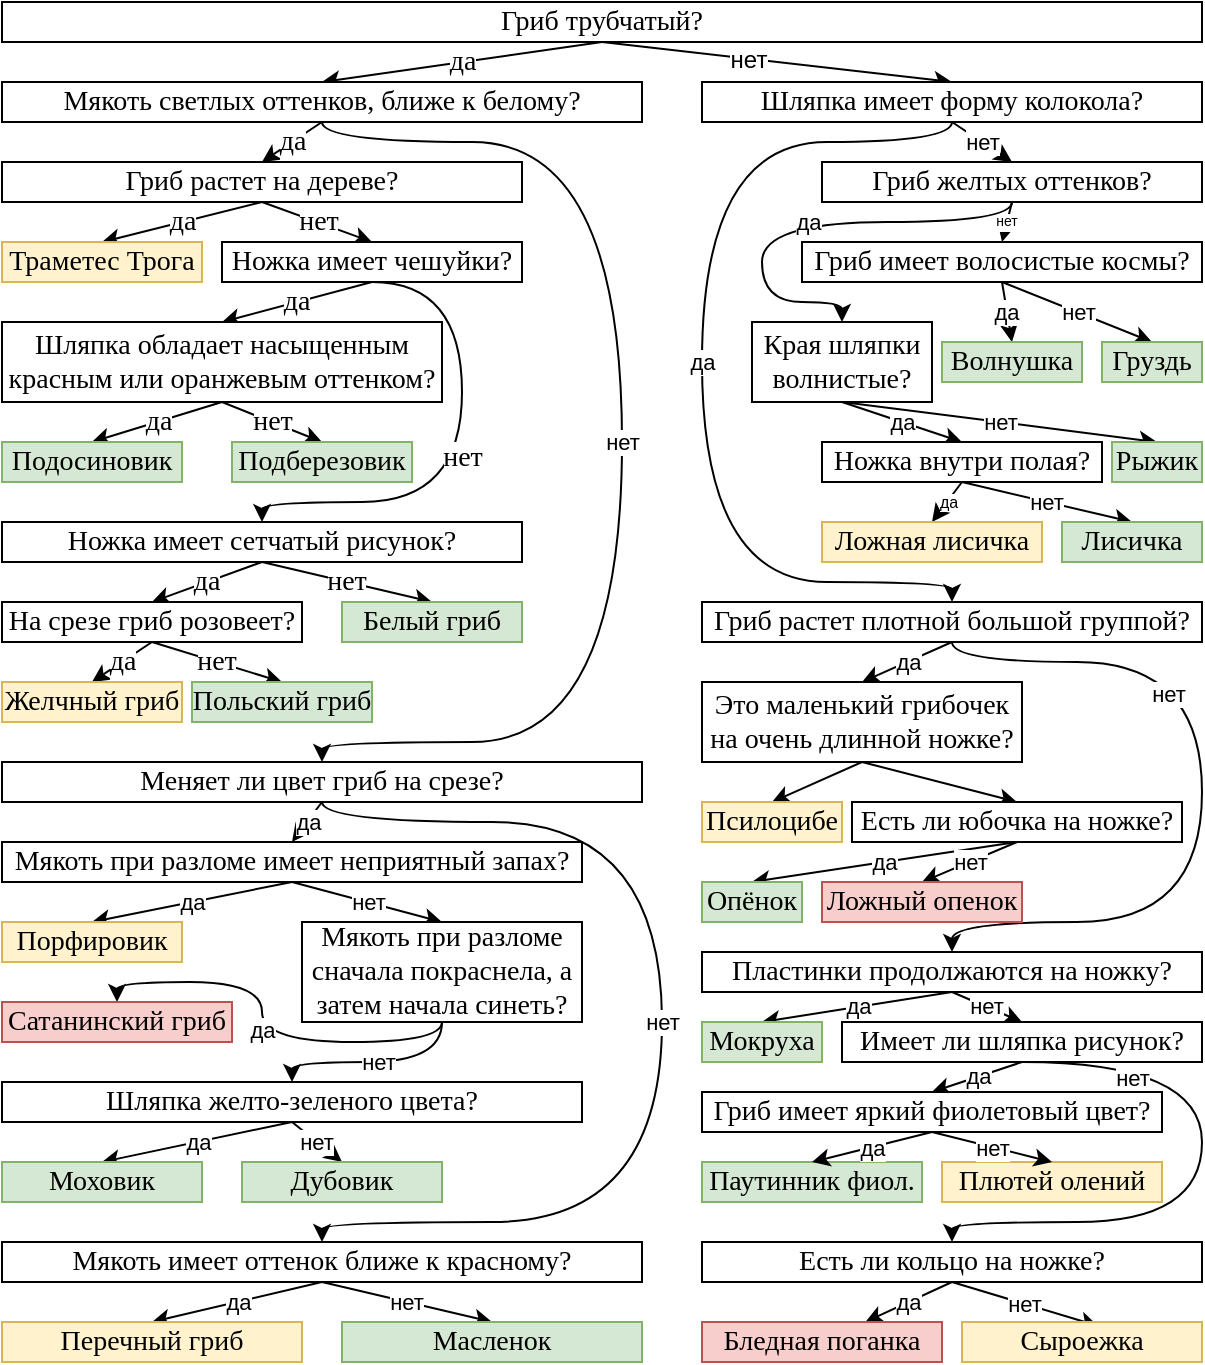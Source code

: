 <mxfile version="12.1.1" type="device" pages="1"><diagram id="G4x1UcAG6keyS2hdMSaI" name="Page-1"><mxGraphModel dx="1408" dy="730" grid="1" gridSize="10" guides="1" tooltips="1" connect="1" arrows="1" fold="1" page="1" pageScale="1" pageWidth="827" pageHeight="1169" math="0" shadow="0"><root><mxCell id="0"/><mxCell id="1" parent="0"/><mxCell id="ZYrffho8BChBx3BBaAOs-11" value="да" style="edgeStyle=none;rounded=0;orthogonalLoop=1;jettySize=auto;html=1;exitX=0.5;exitY=1;exitDx=0;exitDy=0;entryX=0.5;entryY=0;entryDx=0;entryDy=0;fontFamily=Times New Roman;fontSize=14;fontColor=#000000;" parent="1" source="ZYrffho8BChBx3BBaAOs-1" target="ZYrffho8BChBx3BBaAOs-2" edge="1"><mxGeometry relative="1" as="geometry"/></mxCell><mxCell id="ZYrffho8BChBx3BBaAOs-12" style="edgeStyle=none;rounded=0;orthogonalLoop=1;jettySize=auto;html=1;exitX=0.5;exitY=1;exitDx=0;exitDy=0;entryX=0.5;entryY=0;entryDx=0;entryDy=0;fontFamily=Times New Roman;fontSize=14;fontColor=#000000;" parent="1" source="ZYrffho8BChBx3BBaAOs-1" target="ZYrffho8BChBx3BBaAOs-3" edge="1"><mxGeometry relative="1" as="geometry"/></mxCell><mxCell id="ucOvCQyXo1sMs5mzGy1D-95" value="нет" style="text;html=1;resizable=0;points=[];align=center;verticalAlign=middle;labelBackgroundColor=#ffffff;" vertex="1" connectable="0" parent="ZYrffho8BChBx3BBaAOs-12"><mxGeometry x="-0.166" relative="1" as="geometry"><mxPoint as="offset"/></mxGeometry></mxCell><mxCell id="ZYrffho8BChBx3BBaAOs-1" value="Гриб трубчатый?" style="rounded=0;whiteSpace=wrap;html=1;fontFamily=Times New Roman;fontSize=14;fontStyle=0;verticalAlign=middle;align=center;fontColor=#000000;" parent="1" vertex="1"><mxGeometry width="600" height="20" as="geometry"/></mxCell><mxCell id="ZYrffho8BChBx3BBaAOs-13" value="да" style="edgeStyle=none;rounded=0;orthogonalLoop=1;jettySize=auto;html=1;exitX=0.5;exitY=1;exitDx=0;exitDy=0;entryX=0.5;entryY=0;entryDx=0;entryDy=0;fontFamily=Times New Roman;fontSize=14;fontColor=#000000;" parent="1" source="ZYrffho8BChBx3BBaAOs-2" target="ZYrffho8BChBx3BBaAOs-4" edge="1"><mxGeometry relative="1" as="geometry"/></mxCell><mxCell id="ucOvCQyXo1sMs5mzGy1D-2" value="нет" style="edgeStyle=orthogonalEdgeStyle;rounded=0;orthogonalLoop=1;jettySize=auto;html=1;exitX=0.5;exitY=1;exitDx=0;exitDy=0;entryX=0.5;entryY=0;entryDx=0;entryDy=0;curved=1;" edge="1" parent="1" source="ZYrffho8BChBx3BBaAOs-2" target="ucOvCQyXo1sMs5mzGy1D-1"><mxGeometry relative="1" as="geometry"><Array as="points"><mxPoint x="160" y="70"/><mxPoint x="310" y="70"/><mxPoint x="310" y="370"/><mxPoint x="160" y="370"/></Array></mxGeometry></mxCell><mxCell id="ZYrffho8BChBx3BBaAOs-2" value="Мякоть светлых оттенков, ближе к белому?" style="rounded=0;whiteSpace=wrap;html=1;fontFamily=Times New Roman;fontSize=14;fontStyle=0;verticalAlign=middle;align=center;fontColor=#000000;" parent="1" vertex="1"><mxGeometry y="40" width="320" height="20" as="geometry"/></mxCell><mxCell id="ucOvCQyXo1sMs5mzGy1D-34" value="нет" style="edgeStyle=none;rounded=0;orthogonalLoop=1;jettySize=auto;html=1;exitX=0.5;exitY=1;exitDx=0;exitDy=0;entryX=0.5;entryY=0;entryDx=0;entryDy=0;" edge="1" parent="1" source="ZYrffho8BChBx3BBaAOs-3" target="ucOvCQyXo1sMs5mzGy1D-28"><mxGeometry relative="1" as="geometry"/></mxCell><mxCell id="ucOvCQyXo1sMs5mzGy1D-47" value="да" style="edgeStyle=orthogonalEdgeStyle;rounded=0;orthogonalLoop=1;jettySize=auto;html=1;exitX=0.5;exitY=1;exitDx=0;exitDy=0;curved=1;entryX=0.5;entryY=0;entryDx=0;entryDy=0;" edge="1" parent="1" source="ZYrffho8BChBx3BBaAOs-3" target="ucOvCQyXo1sMs5mzGy1D-46"><mxGeometry relative="1" as="geometry"><Array as="points"><mxPoint x="475" y="70"/><mxPoint x="350" y="70"/><mxPoint x="350" y="290"/><mxPoint x="475" y="290"/></Array></mxGeometry></mxCell><mxCell id="ZYrffho8BChBx3BBaAOs-3" value="Шляпка имеет форму колокола?" style="rounded=0;whiteSpace=wrap;html=1;fontFamily=Times New Roman;fontSize=14;fontStyle=0;verticalAlign=middle;align=center;fontColor=#000000;" parent="1" vertex="1"><mxGeometry x="350" y="40" width="250" height="20" as="geometry"/></mxCell><mxCell id="ZYrffho8BChBx3BBaAOs-14" value="да" style="edgeStyle=none;rounded=0;orthogonalLoop=1;jettySize=auto;html=1;exitX=0.5;exitY=1;exitDx=0;exitDy=0;entryX=0.5;entryY=0;entryDx=0;entryDy=0;fontFamily=Times New Roman;fontSize=14;fontColor=#000000;" parent="1" source="ZYrffho8BChBx3BBaAOs-4" target="ZYrffho8BChBx3BBaAOs-6" edge="1"><mxGeometry relative="1" as="geometry"/></mxCell><mxCell id="ZYrffho8BChBx3BBaAOs-15" value="нет" style="edgeStyle=none;rounded=0;orthogonalLoop=1;jettySize=auto;html=1;exitX=0.5;exitY=1;exitDx=0;exitDy=0;entryX=0.5;entryY=0;entryDx=0;entryDy=0;fontFamily=Times New Roman;fontSize=14;fontColor=#000000;" parent="1" source="ZYrffho8BChBx3BBaAOs-4" target="ZYrffho8BChBx3BBaAOs-8" edge="1"><mxGeometry relative="1" as="geometry"/></mxCell><mxCell id="ZYrffho8BChBx3BBaAOs-4" value="&lt;font style=&quot;font-size: 14px;&quot;&gt;&lt;span style=&quot;font-size: 14px;&quot;&gt;Гриб растет на дереве?&lt;/span&gt;&lt;/font&gt;" style="rounded=0;whiteSpace=wrap;html=1;fontFamily=Times New Roman;fontSize=14;fontStyle=0;verticalAlign=middle;align=center;fontColor=#000000;" parent="1" vertex="1"><mxGeometry y="80" width="260" height="20" as="geometry"/></mxCell><mxCell id="ZYrffho8BChBx3BBaAOs-6" value="&lt;span style=&quot;white-space: nowrap; font-size: 14px;&quot;&gt;Траметес Трога&lt;/span&gt;" style="rounded=0;whiteSpace=wrap;html=1;fontFamily=Times New Roman;fontSize=14;fontStyle=0;verticalAlign=middle;align=center;fillColor=#fff2cc;strokeColor=#d6b656;" parent="1" vertex="1"><mxGeometry y="120" width="100" height="20" as="geometry"/></mxCell><mxCell id="ZYrffho8BChBx3BBaAOs-17" value="да" style="edgeStyle=none;rounded=0;orthogonalLoop=1;jettySize=auto;html=1;exitX=0.5;exitY=1;exitDx=0;exitDy=0;entryX=0.5;entryY=0;entryDx=0;entryDy=0;fontFamily=Times New Roman;fontSize=14;fontColor=#000000;" parent="1" source="ZYrffho8BChBx3BBaAOs-8" target="ZYrffho8BChBx3BBaAOs-16" edge="1"><mxGeometry relative="1" as="geometry"/></mxCell><mxCell id="ZYrffho8BChBx3BBaAOs-24" value="нет" style="edgeStyle=orthogonalEdgeStyle;rounded=0;orthogonalLoop=1;jettySize=auto;html=1;entryX=0.5;entryY=0;entryDx=0;entryDy=0;fontFamily=Times New Roman;fontSize=14;fontColor=#000000;curved=1;" parent="1" target="ZYrffho8BChBx3BBaAOs-23" edge="1"><mxGeometry relative="1" as="geometry"><mxPoint x="185" y="140" as="sourcePoint"/><Array as="points"><mxPoint x="230" y="140"/><mxPoint x="230" y="250"/><mxPoint x="130" y="250"/></Array></mxGeometry></mxCell><mxCell id="ZYrffho8BChBx3BBaAOs-8" value="Ножка имеет чешуйки?" style="rounded=0;whiteSpace=wrap;html=1;fontFamily=Times New Roman;fontSize=14;fontStyle=0;verticalAlign=middle;align=center;fontColor=#000000;" parent="1" vertex="1"><mxGeometry x="110" y="120" width="150" height="20" as="geometry"/></mxCell><mxCell id="ZYrffho8BChBx3BBaAOs-20" value="да" style="edgeStyle=none;rounded=0;orthogonalLoop=1;jettySize=auto;html=1;exitX=0.5;exitY=1;exitDx=0;exitDy=0;entryX=0.5;entryY=0;entryDx=0;entryDy=0;fontFamily=Times New Roman;fontSize=14;fontColor=#000000;" parent="1" source="ZYrffho8BChBx3BBaAOs-16" target="ZYrffho8BChBx3BBaAOs-18" edge="1"><mxGeometry relative="1" as="geometry"/></mxCell><mxCell id="ZYrffho8BChBx3BBaAOs-21" value="нет" style="edgeStyle=none;rounded=0;orthogonalLoop=1;jettySize=auto;html=1;exitX=0.5;exitY=1;exitDx=0;exitDy=0;entryX=0.5;entryY=0;entryDx=0;entryDy=0;fontFamily=Times New Roman;fontSize=14;fontColor=#000000;" parent="1" source="ZYrffho8BChBx3BBaAOs-16" target="ZYrffho8BChBx3BBaAOs-19" edge="1"><mxGeometry relative="1" as="geometry"/></mxCell><mxCell id="ZYrffho8BChBx3BBaAOs-16" value="Шляпка обладает насыщенным красным или оранжевым оттенком?" style="rounded=0;whiteSpace=wrap;html=1;fontFamily=Times New Roman;fontSize=14;fontStyle=0;verticalAlign=middle;align=center;fontColor=#000000;" parent="1" vertex="1"><mxGeometry y="160" width="220" height="40" as="geometry"/></mxCell><mxCell id="ZYrffho8BChBx3BBaAOs-18" value="&lt;span style=&quot;white-space: nowrap ; font-size: 14px&quot;&gt;Подосиновик&lt;/span&gt;" style="rounded=0;whiteSpace=wrap;html=1;fontFamily=Times New Roman;fontSize=14;fontStyle=0;verticalAlign=middle;align=center;fillColor=#d5e8d4;strokeColor=#82b366;" parent="1" vertex="1"><mxGeometry y="220" width="90" height="20" as="geometry"/></mxCell><mxCell id="ZYrffho8BChBx3BBaAOs-19" value="&lt;span style=&quot;white-space: nowrap ; font-size: 14px&quot;&gt;Подберезовик&lt;/span&gt;" style="rounded=0;whiteSpace=wrap;html=1;fontFamily=Times New Roman;fontSize=14;fontStyle=0;verticalAlign=middle;align=center;fillColor=#d5e8d4;strokeColor=#82b366;" parent="1" vertex="1"><mxGeometry x="115" y="220" width="90" height="20" as="geometry"/></mxCell><mxCell id="ZYrffho8BChBx3BBaAOs-31" value="нет" style="edgeStyle=none;rounded=0;orthogonalLoop=1;jettySize=auto;html=1;exitX=0.5;exitY=1;exitDx=0;exitDy=0;entryX=0.5;entryY=0;entryDx=0;entryDy=0;fontFamily=Times New Roman;fontSize=14;fontColor=#000000;" parent="1" source="ZYrffho8BChBx3BBaAOs-23" target="ZYrffho8BChBx3BBaAOs-30" edge="1"><mxGeometry relative="1" as="geometry"/></mxCell><mxCell id="ZYrffho8BChBx3BBaAOs-32" value="да" style="edgeStyle=none;rounded=0;orthogonalLoop=1;jettySize=auto;html=1;exitX=0.5;exitY=1;exitDx=0;exitDy=0;entryX=0.5;entryY=0;entryDx=0;entryDy=0;fontFamily=Times New Roman;fontSize=14;fontColor=#000000;" parent="1" source="ZYrffho8BChBx3BBaAOs-23" target="ZYrffho8BChBx3BBaAOs-25" edge="1"><mxGeometry relative="1" as="geometry"/></mxCell><mxCell id="ZYrffho8BChBx3BBaAOs-23" value="Ножка имеет сетчатый рисунок?" style="rounded=0;whiteSpace=wrap;html=1;fontFamily=Times New Roman;fontSize=14;fontStyle=0;verticalAlign=middle;align=center;fontColor=#000000;" parent="1" vertex="1"><mxGeometry y="260" width="260" height="20" as="geometry"/></mxCell><mxCell id="ZYrffho8BChBx3BBaAOs-28" value="да" style="rounded=0;orthogonalLoop=1;jettySize=auto;html=1;exitX=0.5;exitY=1;exitDx=0;exitDy=0;entryX=0.5;entryY=0;entryDx=0;entryDy=0;fontFamily=Times New Roman;fontSize=14;fontColor=#000000;" parent="1" source="ZYrffho8BChBx3BBaAOs-25" target="ZYrffho8BChBx3BBaAOs-26" edge="1"><mxGeometry relative="1" as="geometry"/></mxCell><mxCell id="ZYrffho8BChBx3BBaAOs-29" value="нет" style="edgeStyle=none;rounded=0;orthogonalLoop=1;jettySize=auto;html=1;exitX=0.5;exitY=1;exitDx=0;exitDy=0;entryX=0.5;entryY=0;entryDx=0;entryDy=0;fontFamily=Times New Roman;fontSize=14;fontColor=#000000;" parent="1" source="ZYrffho8BChBx3BBaAOs-25" target="ZYrffho8BChBx3BBaAOs-27" edge="1"><mxGeometry relative="1" as="geometry"/></mxCell><mxCell id="ZYrffho8BChBx3BBaAOs-25" value="На срезе гриб розовеет?" style="rounded=0;whiteSpace=wrap;html=1;fontFamily=Times New Roman;fontSize=14;fontStyle=0;verticalAlign=middle;align=center;fontColor=#000000;" parent="1" vertex="1"><mxGeometry y="300" width="150" height="20" as="geometry"/></mxCell><mxCell id="ZYrffho8BChBx3BBaAOs-26" value="&lt;div&gt;&lt;span style=&quot;white-space: nowrap&quot;&gt;Желчный гриб&lt;/span&gt;&lt;/div&gt;" style="rounded=0;whiteSpace=wrap;html=1;fontFamily=Times New Roman;fontSize=14;fontStyle=0;verticalAlign=middle;align=center;fillColor=#fff2cc;strokeColor=#d6b656;" parent="1" vertex="1"><mxGeometry y="340" width="90" height="20" as="geometry"/></mxCell><mxCell id="ZYrffho8BChBx3BBaAOs-27" value="&lt;div&gt;&lt;span style=&quot;white-space: nowrap&quot;&gt;Польский гриб&lt;/span&gt;&lt;/div&gt;" style="rounded=0;whiteSpace=wrap;html=1;fontFamily=Times New Roman;fontSize=14;fontStyle=0;verticalAlign=middle;align=center;fillColor=#d5e8d4;strokeColor=#82b366;" parent="1" vertex="1"><mxGeometry x="95" y="340" width="90" height="20" as="geometry"/></mxCell><mxCell id="ZYrffho8BChBx3BBaAOs-30" value="&lt;div&gt;&lt;span style=&quot;white-space: nowrap&quot;&gt;Белый гриб&lt;/span&gt;&lt;/div&gt;" style="rounded=0;whiteSpace=wrap;html=1;fontFamily=Times New Roman;fontSize=14;fontStyle=0;verticalAlign=middle;align=center;fillColor=#d5e8d4;strokeColor=#82b366;" parent="1" vertex="1"><mxGeometry x="170" y="300" width="90" height="20" as="geometry"/></mxCell><mxCell id="ucOvCQyXo1sMs5mzGy1D-6" value="да" style="rounded=0;orthogonalLoop=1;jettySize=auto;html=1;exitX=0.5;exitY=1;exitDx=0;exitDy=0;entryX=0.5;entryY=0;entryDx=0;entryDy=0;" edge="1" parent="1" source="ucOvCQyXo1sMs5mzGy1D-1" target="ucOvCQyXo1sMs5mzGy1D-5"><mxGeometry relative="1" as="geometry"/></mxCell><mxCell id="ucOvCQyXo1sMs5mzGy1D-23" value="нет" style="edgeStyle=orthogonalEdgeStyle;rounded=0;orthogonalLoop=1;jettySize=auto;html=1;exitX=0.5;exitY=1;exitDx=0;exitDy=0;entryX=0.5;entryY=0;entryDx=0;entryDy=0;curved=1;" edge="1" parent="1" source="ucOvCQyXo1sMs5mzGy1D-1" target="ucOvCQyXo1sMs5mzGy1D-22"><mxGeometry relative="1" as="geometry"><Array as="points"><mxPoint x="160" y="410"/><mxPoint x="330" y="410"/><mxPoint x="330" y="610"/><mxPoint x="160" y="610"/></Array></mxGeometry></mxCell><mxCell id="ucOvCQyXo1sMs5mzGy1D-1" value="Меняет ли цвет гриб на срезе?" style="rounded=0;whiteSpace=wrap;html=1;fontFamily=Times New Roman;fontSize=14;fontStyle=0;verticalAlign=middle;align=center;fontColor=#000000;" vertex="1" parent="1"><mxGeometry y="380" width="320" height="20" as="geometry"/></mxCell><mxCell id="ucOvCQyXo1sMs5mzGy1D-8" value="да" style="edgeStyle=none;rounded=0;orthogonalLoop=1;jettySize=auto;html=1;exitX=0.5;exitY=1;exitDx=0;exitDy=0;entryX=0.5;entryY=0;entryDx=0;entryDy=0;" edge="1" parent="1" source="ucOvCQyXo1sMs5mzGy1D-5" target="ucOvCQyXo1sMs5mzGy1D-7"><mxGeometry relative="1" as="geometry"/></mxCell><mxCell id="ucOvCQyXo1sMs5mzGy1D-11" value="нет" style="edgeStyle=none;rounded=0;orthogonalLoop=1;jettySize=auto;html=1;exitX=0.5;exitY=1;exitDx=0;exitDy=0;entryX=0.5;entryY=0;entryDx=0;entryDy=0;" edge="1" parent="1" source="ucOvCQyXo1sMs5mzGy1D-5" target="ucOvCQyXo1sMs5mzGy1D-9"><mxGeometry relative="1" as="geometry"/></mxCell><mxCell id="ucOvCQyXo1sMs5mzGy1D-5" value="Мякоть при разломе имеет неприятный запах?" style="rounded=0;whiteSpace=wrap;html=1;fontFamily=Times New Roman;fontSize=14;fontStyle=0;verticalAlign=middle;align=center;fontColor=#000000;" vertex="1" parent="1"><mxGeometry y="420" width="290" height="20" as="geometry"/></mxCell><mxCell id="ucOvCQyXo1sMs5mzGy1D-7" value="&lt;span style=&quot;white-space: nowrap ; font-size: 14px&quot;&gt;Порфировик&lt;/span&gt;" style="rounded=0;whiteSpace=wrap;html=1;fontFamily=Times New Roman;fontSize=14;fontStyle=0;verticalAlign=middle;align=center;fillColor=#fff2cc;strokeColor=#d6b656;" vertex="1" parent="1"><mxGeometry y="460" width="90" height="20" as="geometry"/></mxCell><mxCell id="ucOvCQyXo1sMs5mzGy1D-14" value="да" style="edgeStyle=orthogonalEdgeStyle;curved=1;rounded=0;orthogonalLoop=1;jettySize=auto;html=1;exitX=0.5;exitY=1;exitDx=0;exitDy=0;entryX=0.5;entryY=0;entryDx=0;entryDy=0;" edge="1" parent="1" source="ucOvCQyXo1sMs5mzGy1D-9" target="ucOvCQyXo1sMs5mzGy1D-10"><mxGeometry relative="1" as="geometry"><Array as="points"><mxPoint x="220" y="520"/><mxPoint x="130" y="520"/><mxPoint x="130" y="490"/><mxPoint x="58" y="490"/></Array></mxGeometry></mxCell><mxCell id="ucOvCQyXo1sMs5mzGy1D-16" value="нет" style="rounded=0;orthogonalLoop=1;jettySize=auto;html=1;exitX=0.5;exitY=1;exitDx=0;exitDy=0;entryX=0.5;entryY=0;entryDx=0;entryDy=0;edgeStyle=orthogonalEdgeStyle;curved=1;" edge="1" parent="1" source="ucOvCQyXo1sMs5mzGy1D-9" target="ucOvCQyXo1sMs5mzGy1D-15"><mxGeometry relative="1" as="geometry"><Array as="points"><mxPoint x="220" y="530"/><mxPoint x="145" y="530"/></Array></mxGeometry></mxCell><mxCell id="ucOvCQyXo1sMs5mzGy1D-9" value="Мякоть при разломе сначала покраснела, а затем начала синеть?" style="rounded=0;whiteSpace=wrap;html=1;fontFamily=Times New Roman;fontSize=14;fontStyle=0;verticalAlign=middle;align=center;fontColor=#000000;" vertex="1" parent="1"><mxGeometry x="150" y="460" width="140" height="50" as="geometry"/></mxCell><mxCell id="ucOvCQyXo1sMs5mzGy1D-10" value="&lt;span style=&quot;white-space: nowrap ; font-size: 14px&quot;&gt;Сатанинский гриб&lt;/span&gt;" style="rounded=0;whiteSpace=wrap;html=1;fontFamily=Times New Roman;fontSize=14;fontStyle=0;verticalAlign=middle;align=center;fillColor=#f8cecc;strokeColor=#b85450;" vertex="1" parent="1"><mxGeometry y="500" width="115" height="20" as="geometry"/></mxCell><mxCell id="ucOvCQyXo1sMs5mzGy1D-20" value="да" style="rounded=0;orthogonalLoop=1;jettySize=auto;html=1;exitX=0.5;exitY=1;exitDx=0;exitDy=0;entryX=0.5;entryY=0;entryDx=0;entryDy=0;" edge="1" parent="1" source="ucOvCQyXo1sMs5mzGy1D-15" target="ucOvCQyXo1sMs5mzGy1D-17"><mxGeometry relative="1" as="geometry"/></mxCell><mxCell id="ucOvCQyXo1sMs5mzGy1D-21" value="нет" style="edgeStyle=none;rounded=0;orthogonalLoop=1;jettySize=auto;html=1;exitX=0.5;exitY=1;exitDx=0;exitDy=0;entryX=0.5;entryY=0;entryDx=0;entryDy=0;" edge="1" parent="1" source="ucOvCQyXo1sMs5mzGy1D-15" target="ucOvCQyXo1sMs5mzGy1D-18"><mxGeometry relative="1" as="geometry"/></mxCell><mxCell id="ucOvCQyXo1sMs5mzGy1D-15" value="Шляпка желто-зеленого цвета?" style="rounded=0;whiteSpace=wrap;html=1;fontFamily=Times New Roman;fontSize=14;fontStyle=0;verticalAlign=middle;align=center;fontColor=#000000;" vertex="1" parent="1"><mxGeometry y="540" width="290" height="20" as="geometry"/></mxCell><mxCell id="ucOvCQyXo1sMs5mzGy1D-17" value="&lt;span style=&quot;white-space: nowrap ; font-size: 14px&quot;&gt;Моховик&lt;/span&gt;" style="rounded=0;whiteSpace=wrap;html=1;fontFamily=Times New Roman;fontSize=14;fontStyle=0;verticalAlign=middle;align=center;fillColor=#d5e8d4;strokeColor=#82b366;" vertex="1" parent="1"><mxGeometry y="580" width="100" height="20" as="geometry"/></mxCell><mxCell id="ucOvCQyXo1sMs5mzGy1D-18" value="&lt;span style=&quot;white-space: nowrap ; font-size: 14px&quot;&gt;Дубовик&lt;/span&gt;" style="rounded=0;whiteSpace=wrap;html=1;fontFamily=Times New Roman;fontSize=14;fontStyle=0;verticalAlign=middle;align=center;fillColor=#d5e8d4;strokeColor=#82b366;" vertex="1" parent="1"><mxGeometry x="120" y="580" width="100" height="20" as="geometry"/></mxCell><mxCell id="ucOvCQyXo1sMs5mzGy1D-26" value="да" style="rounded=0;orthogonalLoop=1;jettySize=auto;html=1;exitX=0.5;exitY=1;exitDx=0;exitDy=0;entryX=0.5;entryY=0;entryDx=0;entryDy=0;" edge="1" parent="1" source="ucOvCQyXo1sMs5mzGy1D-22" target="ucOvCQyXo1sMs5mzGy1D-24"><mxGeometry relative="1" as="geometry"/></mxCell><mxCell id="ucOvCQyXo1sMs5mzGy1D-27" value="нет" style="edgeStyle=none;rounded=0;orthogonalLoop=1;jettySize=auto;html=1;exitX=0.5;exitY=1;exitDx=0;exitDy=0;entryX=0.5;entryY=0;entryDx=0;entryDy=0;" edge="1" parent="1" source="ucOvCQyXo1sMs5mzGy1D-22" target="ucOvCQyXo1sMs5mzGy1D-25"><mxGeometry relative="1" as="geometry"/></mxCell><mxCell id="ucOvCQyXo1sMs5mzGy1D-22" value="Мякоть имеет оттенок ближе к красному?" style="rounded=0;whiteSpace=wrap;html=1;fontFamily=Times New Roman;fontSize=14;fontStyle=0;verticalAlign=middle;align=center;fontColor=#000000;" vertex="1" parent="1"><mxGeometry y="620" width="320" height="20" as="geometry"/></mxCell><mxCell id="ucOvCQyXo1sMs5mzGy1D-24" value="&lt;div&gt;&lt;span style=&quot;white-space: nowrap&quot;&gt;Перечный гриб&lt;/span&gt;&lt;/div&gt;" style="rounded=0;whiteSpace=wrap;html=1;fontFamily=Times New Roman;fontSize=14;fontStyle=0;verticalAlign=middle;align=center;fillColor=#fff2cc;strokeColor=#d6b656;" vertex="1" parent="1"><mxGeometry y="660" width="150" height="20" as="geometry"/></mxCell><mxCell id="ucOvCQyXo1sMs5mzGy1D-25" value="&lt;div&gt;&lt;span style=&quot;white-space: nowrap&quot;&gt;Масленок&lt;/span&gt;&lt;/div&gt;" style="rounded=0;whiteSpace=wrap;html=1;fontFamily=Times New Roman;fontSize=14;fontStyle=0;verticalAlign=middle;align=center;fillColor=#d5e8d4;strokeColor=#82b366;" vertex="1" parent="1"><mxGeometry x="170" y="660" width="150" height="20" as="geometry"/></mxCell><mxCell id="ucOvCQyXo1sMs5mzGy1D-35" value="нет" style="edgeStyle=none;rounded=0;orthogonalLoop=1;jettySize=auto;html=1;exitX=0.5;exitY=1;exitDx=0;exitDy=0;entryX=0.5;entryY=0;entryDx=0;entryDy=0;fontSize=7;" edge="1" parent="1" source="ucOvCQyXo1sMs5mzGy1D-28" target="ucOvCQyXo1sMs5mzGy1D-29"><mxGeometry relative="1" as="geometry"/></mxCell><mxCell id="ucOvCQyXo1sMs5mzGy1D-76" value="да" style="edgeStyle=orthogonalEdgeStyle;rounded=0;orthogonalLoop=1;jettySize=auto;html=1;exitX=0.5;exitY=1;exitDx=0;exitDy=0;entryX=0.5;entryY=0;entryDx=0;entryDy=0;curved=1;" edge="1" parent="1" source="ucOvCQyXo1sMs5mzGy1D-28" target="ucOvCQyXo1sMs5mzGy1D-36"><mxGeometry relative="1" as="geometry"><Array as="points"><mxPoint x="505" y="110"/><mxPoint x="380" y="110"/><mxPoint x="380" y="150"/><mxPoint x="420" y="150"/></Array></mxGeometry></mxCell><mxCell id="ucOvCQyXo1sMs5mzGy1D-28" value="Гриб желтых оттенков?" style="rounded=0;whiteSpace=wrap;html=1;fontFamily=Times New Roman;fontSize=14;fontStyle=0;verticalAlign=middle;align=center;fontColor=#000000;" vertex="1" parent="1"><mxGeometry x="410" y="80" width="190" height="20" as="geometry"/></mxCell><mxCell id="ucOvCQyXo1sMs5mzGy1D-32" value="да" style="edgeStyle=none;rounded=0;orthogonalLoop=1;jettySize=auto;html=1;exitX=0.5;exitY=1;exitDx=0;exitDy=0;entryX=0.5;entryY=0;entryDx=0;entryDy=0;" edge="1" parent="1" source="ucOvCQyXo1sMs5mzGy1D-29" target="ucOvCQyXo1sMs5mzGy1D-30"><mxGeometry relative="1" as="geometry"/></mxCell><mxCell id="ucOvCQyXo1sMs5mzGy1D-33" value="нет" style="edgeStyle=none;rounded=0;orthogonalLoop=1;jettySize=auto;html=1;exitX=0.5;exitY=1;exitDx=0;exitDy=0;entryX=0.5;entryY=0;entryDx=0;entryDy=0;" edge="1" parent="1" source="ucOvCQyXo1sMs5mzGy1D-29" target="ucOvCQyXo1sMs5mzGy1D-31"><mxGeometry relative="1" as="geometry"/></mxCell><mxCell id="ucOvCQyXo1sMs5mzGy1D-29" value="&lt;div&gt;Гриб имеет волосистые космы?&lt;/div&gt;" style="rounded=0;whiteSpace=wrap;html=1;fontFamily=Times New Roman;fontSize=14;fontStyle=0;verticalAlign=middle;align=center;fontColor=#000000;" vertex="1" parent="1"><mxGeometry x="400" y="120" width="200" height="20" as="geometry"/></mxCell><mxCell id="ucOvCQyXo1sMs5mzGy1D-30" value="&lt;span style=&quot;white-space: nowrap&quot;&gt;Волнушка&lt;/span&gt;" style="rounded=0;whiteSpace=wrap;html=1;fontFamily=Times New Roman;fontSize=14;fontStyle=0;verticalAlign=middle;align=center;fillColor=#d5e8d4;strokeColor=#82b366;" vertex="1" parent="1"><mxGeometry x="470" y="170" width="70" height="20" as="geometry"/></mxCell><mxCell id="ucOvCQyXo1sMs5mzGy1D-31" value="&lt;span style=&quot;white-space: nowrap&quot;&gt;Груздь&lt;/span&gt;" style="rounded=0;whiteSpace=wrap;html=1;fontFamily=Times New Roman;fontSize=14;fontStyle=0;verticalAlign=middle;align=center;fillColor=#d5e8d4;strokeColor=#82b366;" vertex="1" parent="1"><mxGeometry x="550" y="170" width="50" height="20" as="geometry"/></mxCell><mxCell id="ucOvCQyXo1sMs5mzGy1D-42" value="да" style="rounded=0;orthogonalLoop=1;jettySize=auto;html=1;exitX=0.5;exitY=1;exitDx=0;exitDy=0;entryX=0.5;entryY=0;entryDx=0;entryDy=0;" edge="1" parent="1" source="ucOvCQyXo1sMs5mzGy1D-36" target="ucOvCQyXo1sMs5mzGy1D-38"><mxGeometry relative="1" as="geometry"/></mxCell><mxCell id="ucOvCQyXo1sMs5mzGy1D-43" value="нет" style="edgeStyle=none;rounded=0;orthogonalLoop=1;jettySize=auto;html=1;exitX=0.5;exitY=1;exitDx=0;exitDy=0;entryX=0.5;entryY=0;entryDx=0;entryDy=0;" edge="1" parent="1" source="ucOvCQyXo1sMs5mzGy1D-36" target="ucOvCQyXo1sMs5mzGy1D-41"><mxGeometry relative="1" as="geometry"/></mxCell><mxCell id="ucOvCQyXo1sMs5mzGy1D-36" value="Края шляпки волнистые?" style="rounded=0;whiteSpace=wrap;html=1;fontFamily=Times New Roman;fontSize=14;fontStyle=0;verticalAlign=middle;align=center;fontColor=#000000;" vertex="1" parent="1"><mxGeometry x="375" y="160" width="90" height="40" as="geometry"/></mxCell><mxCell id="ucOvCQyXo1sMs5mzGy1D-44" value="да" style="edgeStyle=none;rounded=0;orthogonalLoop=1;jettySize=auto;html=1;exitX=0.5;exitY=1;exitDx=0;exitDy=0;entryX=0.5;entryY=0;entryDx=0;entryDy=0;fontSize=8;verticalAlign=middle;" edge="1" parent="1" source="ucOvCQyXo1sMs5mzGy1D-38" target="ucOvCQyXo1sMs5mzGy1D-39"><mxGeometry relative="1" as="geometry"/></mxCell><mxCell id="ucOvCQyXo1sMs5mzGy1D-45" value="нет" style="edgeStyle=none;rounded=0;orthogonalLoop=1;jettySize=auto;html=1;exitX=0.5;exitY=1;exitDx=0;exitDy=0;entryX=0.5;entryY=0;entryDx=0;entryDy=0;" edge="1" parent="1" source="ucOvCQyXo1sMs5mzGy1D-38" target="ucOvCQyXo1sMs5mzGy1D-40"><mxGeometry relative="1" as="geometry"/></mxCell><mxCell id="ucOvCQyXo1sMs5mzGy1D-38" value="Ножка внутри полая?" style="rounded=0;whiteSpace=wrap;html=1;fontFamily=Times New Roman;fontSize=14;fontStyle=0;verticalAlign=middle;align=center;fontColor=#000000;" vertex="1" parent="1"><mxGeometry x="410" y="220" width="140" height="20" as="geometry"/></mxCell><mxCell id="ucOvCQyXo1sMs5mzGy1D-39" value="&lt;span style=&quot;white-space: nowrap&quot;&gt;Ложная лисичка&lt;/span&gt;" style="rounded=0;whiteSpace=wrap;html=1;fontFamily=Times New Roman;fontSize=14;fontStyle=0;verticalAlign=middle;align=center;fillColor=#fff2cc;strokeColor=#d6b656;" vertex="1" parent="1"><mxGeometry x="410" y="260" width="110" height="20" as="geometry"/></mxCell><mxCell id="ucOvCQyXo1sMs5mzGy1D-40" value="&lt;span style=&quot;white-space: nowrap&quot;&gt;Лисичка&lt;/span&gt;" style="rounded=0;whiteSpace=wrap;html=1;fontFamily=Times New Roman;fontSize=14;fontStyle=0;verticalAlign=middle;align=center;fillColor=#d5e8d4;strokeColor=#82b366;" vertex="1" parent="1"><mxGeometry x="530" y="260" width="70" height="20" as="geometry"/></mxCell><mxCell id="ucOvCQyXo1sMs5mzGy1D-41" value="&lt;span style=&quot;white-space: nowrap&quot;&gt;Рыжик&lt;br&gt;&lt;/span&gt;" style="rounded=0;whiteSpace=wrap;html=1;fontFamily=Times New Roman;fontSize=14;fontStyle=0;verticalAlign=middle;align=center;fillColor=#d5e8d4;strokeColor=#82b366;" vertex="1" parent="1"><mxGeometry x="555" y="220" width="45" height="20" as="geometry"/></mxCell><mxCell id="ucOvCQyXo1sMs5mzGy1D-53" value="да" style="rounded=0;orthogonalLoop=1;jettySize=auto;html=1;exitX=0.5;exitY=1;exitDx=0;exitDy=0;entryX=0.5;entryY=0;entryDx=0;entryDy=0;" edge="1" parent="1" source="ucOvCQyXo1sMs5mzGy1D-46" target="ucOvCQyXo1sMs5mzGy1D-49"><mxGeometry relative="1" as="geometry"/></mxCell><mxCell id="ucOvCQyXo1sMs5mzGy1D-61" value="" style="edgeStyle=orthogonalEdgeStyle;rounded=0;orthogonalLoop=1;jettySize=auto;html=1;exitX=0.5;exitY=1;exitDx=0;exitDy=0;entryX=0.5;entryY=0;entryDx=0;entryDy=0;curved=1;" edge="1" parent="1" source="ucOvCQyXo1sMs5mzGy1D-46" target="ucOvCQyXo1sMs5mzGy1D-48"><mxGeometry relative="1" as="geometry"><Array as="points"><mxPoint x="475" y="330"/><mxPoint x="600" y="330"/><mxPoint x="600" y="460"/><mxPoint x="475" y="460"/></Array></mxGeometry></mxCell><mxCell id="ucOvCQyXo1sMs5mzGy1D-101" value="&lt;font style=&quot;font-size: 11px&quot;&gt;нет&lt;/font&gt;" style="text;html=1;resizable=0;points=[];align=center;verticalAlign=middle;labelBackgroundColor=#ffffff;fontSize=8;" vertex="1" connectable="0" parent="ucOvCQyXo1sMs5mzGy1D-61"><mxGeometry x="-0.254" y="-17" relative="1" as="geometry"><mxPoint as="offset"/></mxGeometry></mxCell><mxCell id="ucOvCQyXo1sMs5mzGy1D-46" value="Гриб растет плотной большой группой?" style="rounded=0;whiteSpace=wrap;html=1;fontFamily=Times New Roman;fontSize=14;fontStyle=0;verticalAlign=middle;align=center;fontColor=#000000;" vertex="1" parent="1"><mxGeometry x="350" y="300" width="250" height="20" as="geometry"/></mxCell><mxCell id="ucOvCQyXo1sMs5mzGy1D-64" value="да" style="rounded=0;orthogonalLoop=1;jettySize=auto;html=1;exitX=0.5;exitY=1;exitDx=0;exitDy=0;entryX=0.5;entryY=0;entryDx=0;entryDy=0;" edge="1" parent="1" source="ucOvCQyXo1sMs5mzGy1D-48" target="ucOvCQyXo1sMs5mzGy1D-62"><mxGeometry relative="1" as="geometry"/></mxCell><mxCell id="ucOvCQyXo1sMs5mzGy1D-65" value="нет" style="edgeStyle=none;rounded=0;orthogonalLoop=1;jettySize=auto;html=1;exitX=0.5;exitY=1;exitDx=0;exitDy=0;entryX=0.5;entryY=0;entryDx=0;entryDy=0;" edge="1" parent="1" source="ucOvCQyXo1sMs5mzGy1D-48" target="ucOvCQyXo1sMs5mzGy1D-63"><mxGeometry relative="1" as="geometry"/></mxCell><mxCell id="ucOvCQyXo1sMs5mzGy1D-48" value="Пластинки продолжаются на ножку?" style="rounded=0;whiteSpace=wrap;html=1;fontFamily=Times New Roman;fontSize=14;fontStyle=0;verticalAlign=middle;align=center;fontColor=#000000;" vertex="1" parent="1"><mxGeometry x="350" y="475" width="250" height="20" as="geometry"/></mxCell><mxCell id="ucOvCQyXo1sMs5mzGy1D-54" style="edgeStyle=none;rounded=0;orthogonalLoop=1;jettySize=auto;html=1;exitX=0.5;exitY=1;exitDx=0;exitDy=0;entryX=0.5;entryY=0;entryDx=0;entryDy=0;" edge="1" parent="1" source="ucOvCQyXo1sMs5mzGy1D-49" target="ucOvCQyXo1sMs5mzGy1D-51"><mxGeometry relative="1" as="geometry"/></mxCell><mxCell id="ucOvCQyXo1sMs5mzGy1D-55" style="edgeStyle=none;rounded=0;orthogonalLoop=1;jettySize=auto;html=1;exitX=0.5;exitY=1;exitDx=0;exitDy=0;entryX=0.5;entryY=0;entryDx=0;entryDy=0;" edge="1" parent="1" source="ucOvCQyXo1sMs5mzGy1D-49" target="ucOvCQyXo1sMs5mzGy1D-52"><mxGeometry relative="1" as="geometry"/></mxCell><mxCell id="ucOvCQyXo1sMs5mzGy1D-49" value="Это маленький грибочек на очень длинной ножке?" style="rounded=0;whiteSpace=wrap;html=1;fontFamily=Times New Roman;fontSize=14;fontStyle=0;verticalAlign=middle;align=center;fontColor=#000000;" vertex="1" parent="1"><mxGeometry x="350" y="340" width="160" height="40" as="geometry"/></mxCell><mxCell id="ucOvCQyXo1sMs5mzGy1D-51" value="&lt;span style=&quot;white-space: nowrap&quot;&gt;Псилоцибе&lt;/span&gt;" style="rounded=0;whiteSpace=wrap;html=1;fontFamily=Times New Roman;fontSize=14;fontStyle=0;verticalAlign=middle;align=center;fillColor=#fff2cc;strokeColor=#d6b656;" vertex="1" parent="1"><mxGeometry x="350" y="400" width="70" height="20" as="geometry"/></mxCell><mxCell id="ucOvCQyXo1sMs5mzGy1D-59" value="да" style="edgeStyle=none;rounded=0;orthogonalLoop=1;jettySize=auto;html=1;exitX=0.5;exitY=1;exitDx=0;exitDy=0;entryX=0.5;entryY=0;entryDx=0;entryDy=0;" edge="1" parent="1" source="ucOvCQyXo1sMs5mzGy1D-52" target="ucOvCQyXo1sMs5mzGy1D-56"><mxGeometry relative="1" as="geometry"/></mxCell><mxCell id="ucOvCQyXo1sMs5mzGy1D-60" value="нет" style="edgeStyle=none;rounded=0;orthogonalLoop=1;jettySize=auto;html=1;exitX=0.5;exitY=1;exitDx=0;exitDy=0;entryX=0.5;entryY=0;entryDx=0;entryDy=0;" edge="1" parent="1" source="ucOvCQyXo1sMs5mzGy1D-52" target="ucOvCQyXo1sMs5mzGy1D-57"><mxGeometry relative="1" as="geometry"/></mxCell><mxCell id="ucOvCQyXo1sMs5mzGy1D-52" value="Есть ли юбочка на ножке?" style="rounded=0;whiteSpace=wrap;html=1;fontFamily=Times New Roman;fontSize=14;fontStyle=0;verticalAlign=middle;align=center;fontColor=#000000;" vertex="1" parent="1"><mxGeometry x="425" y="400" width="165" height="20" as="geometry"/></mxCell><mxCell id="ucOvCQyXo1sMs5mzGy1D-56" value="&lt;span style=&quot;white-space: nowrap&quot;&gt;Опёнок&lt;/span&gt;" style="rounded=0;whiteSpace=wrap;html=1;fontFamily=Times New Roman;fontSize=14;fontStyle=0;verticalAlign=middle;align=center;fillColor=#d5e8d4;strokeColor=#82b366;" vertex="1" parent="1"><mxGeometry x="350" y="440" width="50" height="20" as="geometry"/></mxCell><mxCell id="ucOvCQyXo1sMs5mzGy1D-57" value="&lt;div&gt;&lt;span style=&quot;white-space: nowrap&quot;&gt;Ложный опенок&lt;/span&gt;&lt;/div&gt;" style="rounded=0;whiteSpace=wrap;html=1;fontFamily=Times New Roman;fontSize=14;fontStyle=0;verticalAlign=middle;align=center;fillColor=#f8cecc;strokeColor=#b85450;" vertex="1" parent="1"><mxGeometry x="410" y="440" width="100" height="20" as="geometry"/></mxCell><mxCell id="ucOvCQyXo1sMs5mzGy1D-62" value="&lt;span style=&quot;white-space: nowrap&quot;&gt;Мокруха&lt;/span&gt;" style="rounded=0;whiteSpace=wrap;html=1;fontFamily=Times New Roman;fontSize=14;fontStyle=0;verticalAlign=middle;align=center;fillColor=#d5e8d4;strokeColor=#82b366;" vertex="1" parent="1"><mxGeometry x="350" y="510" width="60" height="20" as="geometry"/></mxCell><mxCell id="ucOvCQyXo1sMs5mzGy1D-72" value="да" style="edgeStyle=none;rounded=0;orthogonalLoop=1;jettySize=auto;html=1;exitX=0.5;exitY=1;exitDx=0;exitDy=0;entryX=0.5;entryY=0;entryDx=0;entryDy=0;" edge="1" parent="1" source="ucOvCQyXo1sMs5mzGy1D-63" target="ucOvCQyXo1sMs5mzGy1D-68"><mxGeometry relative="1" as="geometry"/></mxCell><mxCell id="ucOvCQyXo1sMs5mzGy1D-77" value="" style="edgeStyle=orthogonalEdgeStyle;curved=1;rounded=0;orthogonalLoop=1;jettySize=auto;html=1;exitX=0.5;exitY=1;exitDx=0;exitDy=0;" edge="1" parent="1" source="ucOvCQyXo1sMs5mzGy1D-63" target="ucOvCQyXo1sMs5mzGy1D-73"><mxGeometry relative="1" as="geometry"><Array as="points"><mxPoint x="600" y="530"/><mxPoint x="600" y="610"/><mxPoint x="475" y="610"/></Array></mxGeometry></mxCell><mxCell id="ucOvCQyXo1sMs5mzGy1D-102" value="&lt;font style=&quot;font-size: 11px&quot;&gt;нет&lt;/font&gt;" style="text;html=1;resizable=0;points=[];align=center;verticalAlign=middle;labelBackgroundColor=#ffffff;fontSize=8;" vertex="1" connectable="0" parent="ucOvCQyXo1sMs5mzGy1D-77"><mxGeometry x="-0.488" y="-15" relative="1" as="geometry"><mxPoint x="-23" y="-7.5" as="offset"/></mxGeometry></mxCell><mxCell id="ucOvCQyXo1sMs5mzGy1D-63" value="Имеет ли шляпка рисунок?" style="rounded=0;whiteSpace=wrap;html=1;fontFamily=Times New Roman;fontSize=14;fontStyle=0;verticalAlign=middle;align=center;fontColor=#000000;" vertex="1" parent="1"><mxGeometry x="420" y="510" width="180" height="20" as="geometry"/></mxCell><mxCell id="ucOvCQyXo1sMs5mzGy1D-66" value="&lt;span style=&quot;white-space: nowrap&quot;&gt;Плютей олений&lt;/span&gt;" style="rounded=0;whiteSpace=wrap;html=1;fontFamily=Times New Roman;fontSize=14;fontStyle=0;verticalAlign=middle;align=center;fillColor=#fff2cc;strokeColor=#d6b656;" vertex="1" parent="1"><mxGeometry x="470" y="580" width="110" height="20" as="geometry"/></mxCell><mxCell id="ucOvCQyXo1sMs5mzGy1D-67" value="&lt;span style=&quot;white-space: nowrap&quot;&gt;Паутинник фиол.&lt;/span&gt;" style="rounded=0;whiteSpace=wrap;html=1;fontFamily=Times New Roman;fontSize=14;fontStyle=0;verticalAlign=middle;align=center;fillColor=#d5e8d4;strokeColor=#82b366;" vertex="1" parent="1"><mxGeometry x="350" y="580" width="110" height="20" as="geometry"/></mxCell><mxCell id="ucOvCQyXo1sMs5mzGy1D-70" value="да" style="edgeStyle=none;rounded=0;orthogonalLoop=1;jettySize=auto;html=1;exitX=0.5;exitY=1;exitDx=0;exitDy=0;entryX=0.5;entryY=0;entryDx=0;entryDy=0;" edge="1" parent="1" source="ucOvCQyXo1sMs5mzGy1D-68" target="ucOvCQyXo1sMs5mzGy1D-67"><mxGeometry relative="1" as="geometry"/></mxCell><mxCell id="ucOvCQyXo1sMs5mzGy1D-71" value="нет" style="edgeStyle=none;rounded=0;orthogonalLoop=1;jettySize=auto;html=1;exitX=0.5;exitY=1;exitDx=0;exitDy=0;entryX=0.5;entryY=0;entryDx=0;entryDy=0;" edge="1" parent="1" source="ucOvCQyXo1sMs5mzGy1D-68" target="ucOvCQyXo1sMs5mzGy1D-66"><mxGeometry relative="1" as="geometry"/></mxCell><mxCell id="ucOvCQyXo1sMs5mzGy1D-68" value="Гриб имеет яркий фиолетовый цвет?" style="rounded=0;whiteSpace=wrap;html=1;fontFamily=Times New Roman;fontSize=14;fontStyle=0;verticalAlign=middle;align=center;fontColor=#000000;" vertex="1" parent="1"><mxGeometry x="350" y="545" width="230" height="20" as="geometry"/></mxCell><mxCell id="ucOvCQyXo1sMs5mzGy1D-78" value="да" style="rounded=0;orthogonalLoop=1;jettySize=auto;html=1;exitX=0.5;exitY=1;exitDx=0;exitDy=0;" edge="1" parent="1" source="ucOvCQyXo1sMs5mzGy1D-73" target="ucOvCQyXo1sMs5mzGy1D-74"><mxGeometry relative="1" as="geometry"/></mxCell><mxCell id="ucOvCQyXo1sMs5mzGy1D-79" value="нет" style="edgeStyle=none;rounded=0;orthogonalLoop=1;jettySize=auto;html=1;exitX=0.5;exitY=1;exitDx=0;exitDy=0;entryX=0.567;entryY=0.1;entryDx=0;entryDy=0;entryPerimeter=0;" edge="1" parent="1" source="ucOvCQyXo1sMs5mzGy1D-73" target="ucOvCQyXo1sMs5mzGy1D-75"><mxGeometry relative="1" as="geometry"/></mxCell><mxCell id="ucOvCQyXo1sMs5mzGy1D-73" value="Есть ли кольцо на ножке?" style="rounded=0;whiteSpace=wrap;html=1;fontFamily=Times New Roman;fontSize=14;fontStyle=0;verticalAlign=middle;align=center;fontColor=#000000;" vertex="1" parent="1"><mxGeometry x="350" y="620" width="250" height="20" as="geometry"/></mxCell><mxCell id="ucOvCQyXo1sMs5mzGy1D-74" value="&lt;span style=&quot;white-space: nowrap&quot;&gt;Бледная поганка&lt;/span&gt;" style="rounded=0;whiteSpace=wrap;html=1;fontFamily=Times New Roman;fontSize=14;fontStyle=0;verticalAlign=middle;align=center;fillColor=#f8cecc;strokeColor=#b85450;" vertex="1" parent="1"><mxGeometry x="350" y="660" width="120" height="20" as="geometry"/></mxCell><mxCell id="ucOvCQyXo1sMs5mzGy1D-75" value="&lt;span style=&quot;white-space: nowrap&quot;&gt;Сыроежка&lt;/span&gt;" style="rounded=0;whiteSpace=wrap;html=1;fontFamily=Times New Roman;fontSize=14;fontStyle=0;verticalAlign=middle;align=center;fillColor=#fff2cc;strokeColor=#d6b656;" vertex="1" parent="1"><mxGeometry x="480" y="660" width="120" height="20" as="geometry"/></mxCell></root></mxGraphModel></diagram></mxfile>